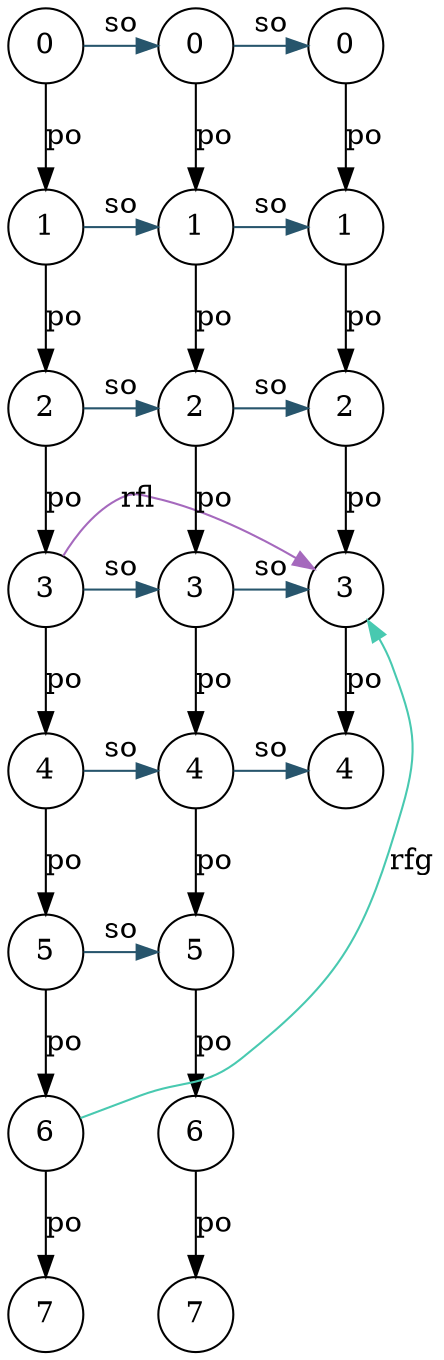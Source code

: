 digraph {
	node [shape = circle];
	rankdir=TB
	overlap=false
{ rank = same; 0 }
{ rank = same; 3; 11; 19; }
{ rank = same; 5; 13; }
{ rank = same; 4; 12; 20; }
{ rank = same; 7; 15; }
{ rank = same; 0; 8; 16; }
{ rank = same; 1; 9; 17; }
{ rank = same; 2; 10; 18; }
{ rank = same; 6; 14; }
  0 [label="0"]
  1 [label="1"]
  2 [label="2"]
  3 [label="3"]
  4 [label="4"]
  5 [label="5"]
  6 [label="6"]
  7 [label="7"]
  8 [label="0"]
  9 [label="1"]
  10 [label="2"]
  11 [label="3"]
  12 [label="4"]
  13 [label="5"]
  14 [label="6"]
  15 [label="7"]
  16 [label="0"]
  17 [label="1"]
  18 [label="2"]
  19 [label="3"]
  20 [label="4"]
  0 -> 1 [constraint = true color = "#000000" label="po"]
  1 -> 2 [constraint = true color = "#000000" label="po"]
  2 -> 3 [constraint = true color = "#000000" label="po"]
  3 -> 4 [constraint = true color = "#000000" label="po"]
  4 -> 5 [constraint = true color = "#000000" label="po"]
  5 -> 6 [constraint = true color = "#000000" label="po"]
  6 -> 7 [constraint = true color = "#000000" label="po"]
  0 -> 8 [constraint = true color = "#27556C" label="so"]
  8 -> 9 [constraint = true color = "#000000" label="po"]
  1 -> 9 [constraint = true color = "#27556C" label="so"]
  9 -> 10 [constraint = true color = "#000000" label="po"]
  2 -> 10 [constraint = true color = "#27556C" label="so"]
  10 -> 11 [constraint = true color = "#000000" label="po"]
  3 -> 11 [constraint = true color = "#27556C" label="so"]
  11 -> 12 [constraint = true color = "#000000" label="po"]
  4 -> 12 [constraint = true color = "#27556C" label="so"]
  12 -> 13 [constraint = true color = "#000000" label="po"]
  5 -> 13 [constraint = true color = "#27556C" label="so"]
  13 -> 14 [constraint = true color = "#000000" label="po"]
  14 -> 15 [constraint = true color = "#000000" label="po"]
  8 -> 16 [constraint = true color = "#27556C" label="so"]
  16 -> 17 [constraint = true color = "#000000" label="po"]
  9 -> 17 [constraint = true color = "#27556C" label="so"]
  17 -> 18 [constraint = true color = "#000000" label="po"]
  10 -> 18 [constraint = true color = "#27556C" label="so"]
  18 -> 19 [constraint = true color = "#000000" label="po"]
  11 -> 19 [constraint = true color = "#27556C" label="so"]
  19 -> 20 [constraint = true color = "#000000" label="po"]
  12 -> 20 [constraint = true color = "#27556C" label="so"]
  3 -> 19 [constraint = false color = "#A569BD" label="rfl"]
  6 -> 19 [constraint = false color = "#48C9B0" label="rfg"]
}